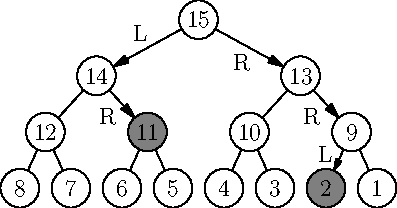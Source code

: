 unitsize(0.9cm);

real level_height = 1.1;
real circle_size = 0.38;
path circle = scale(circle_size) * unitcircle;
int total;
void draw_tree(int levels, real x1, real x2, real y, int id)
{
    real mov = (x2 - x1) / 2;
    pair node = (x1 + mov, y);
    if (id == 5 || id == 14)
        filldraw(shift(node) * circle, grey);
    else
        draw(shift(node) * circle);
    label((string)(total - id), node);
    if (levels > 1)
        for (int i = 0; i < 2; ++i)
        {
            pair son = (x1 + mov * (i + 0.5), y - level_height);
            path conn = node -- son;
            conn = cut(conn, shift(node) * circle, 1).after;
            conn = cut(conn, shift(son) * circle, 1).before;

            string lab = "";
            if (i == 0 && (id == 1 || id == 7)) lab = "L";
            if (i == 1 && (id == 1 || id == 3 || id == 2)) lab = "R";
            if (lab == "") draw(conn);
            else
            {
                draw(conn, Arrow);
                label(lab, conn);
            }
            draw_tree(levels - 1, x1 + mov * i, x1 + mov * (i + 1), y - level_height, id * 2 + i);
        }
}

int levels = 4;
total = 2 ^ levels;
draw_tree(levels, 0, total / 2, 0, 1);
